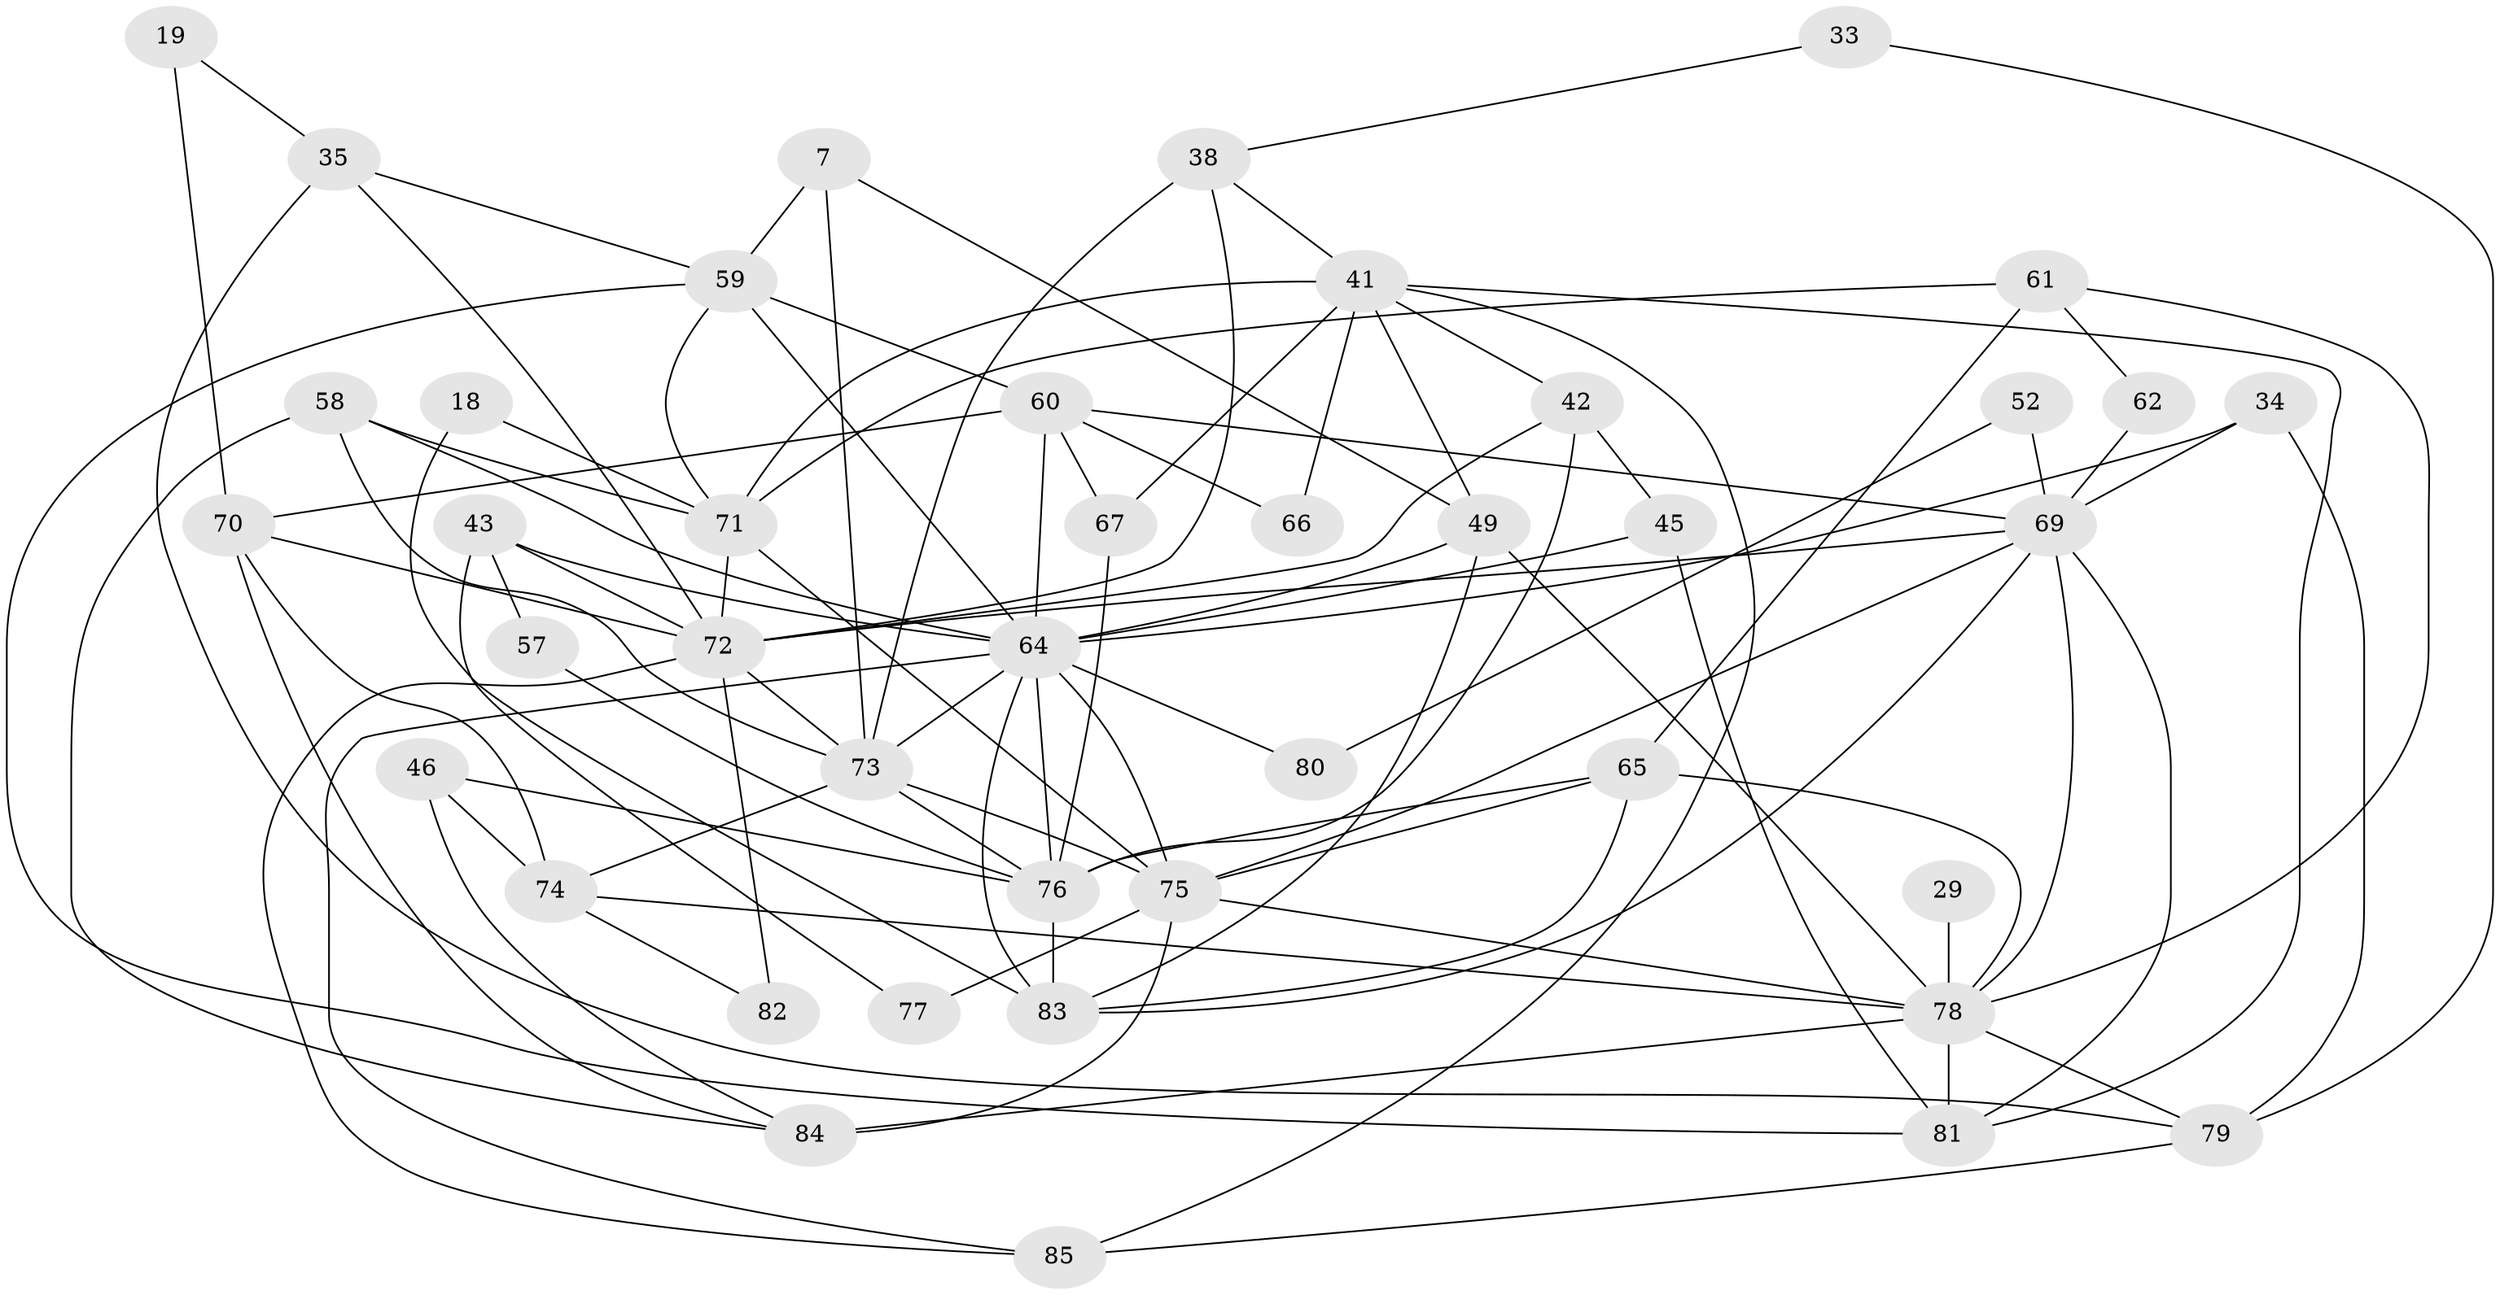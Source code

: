 // original degree distribution, {4: 0.27058823529411763, 5: 0.15294117647058825, 2: 0.1411764705882353, 3: 0.27058823529411763, 7: 0.07058823529411765, 6: 0.09411764705882353}
// Generated by graph-tools (version 1.1) at 2025/49/03/09/25 04:49:38]
// undirected, 42 vertices, 99 edges
graph export_dot {
graph [start="1"]
  node [color=gray90,style=filled];
  7;
  18;
  19;
  29;
  33;
  34 [super="+15"];
  35;
  38;
  41 [super="+32"];
  42 [super="+9"];
  43;
  45;
  46;
  49 [super="+40"];
  52;
  57;
  58;
  59 [super="+37"];
  60 [super="+14"];
  61;
  62;
  64 [super="+55+30+47"];
  65 [super="+4"];
  66;
  67;
  69 [super="+36"];
  70;
  71 [super="+39+8"];
  72 [super="+11+54"];
  73 [super="+63+44+68"];
  74 [super="+53"];
  75 [super="+5+48"];
  76 [super="+23"];
  77;
  78 [super="+56+12"];
  79;
  80;
  81 [super="+31"];
  82;
  83 [super="+25"];
  84;
  85 [super="+24"];
  7 -- 59;
  7 -- 49;
  7 -- 73;
  18 -- 71;
  18 -- 83;
  19 -- 35;
  19 -- 70;
  29 -- 78 [weight=2];
  33 -- 38;
  33 -- 79;
  34 -- 79 [weight=2];
  34 -- 69;
  34 -- 64;
  35 -- 59;
  35 -- 79;
  35 -- 72;
  38 -- 41 [weight=2];
  38 -- 72 [weight=2];
  38 -- 73 [weight=2];
  41 -- 49;
  41 -- 67;
  41 -- 81;
  41 -- 66;
  41 -- 42;
  41 -- 85;
  41 -- 71;
  42 -- 72 [weight=2];
  42 -- 45;
  42 -- 76 [weight=2];
  43 -- 57;
  43 -- 77;
  43 -- 64;
  43 -- 72;
  45 -- 64;
  45 -- 81;
  46 -- 84;
  46 -- 74;
  46 -- 76;
  49 -- 83 [weight=2];
  49 -- 64;
  49 -- 78;
  52 -- 80;
  52 -- 69;
  57 -- 76;
  58 -- 84;
  58 -- 64;
  58 -- 73;
  58 -- 71;
  59 -- 81;
  59 -- 64;
  59 -- 60 [weight=2];
  59 -- 71;
  60 -- 70 [weight=2];
  60 -- 66;
  60 -- 67;
  60 -- 64;
  60 -- 69;
  61 -- 71;
  61 -- 62;
  61 -- 65;
  61 -- 78;
  62 -- 69;
  64 -- 80 [weight=2];
  64 -- 83 [weight=3];
  64 -- 75 [weight=2];
  64 -- 76 [weight=2];
  64 -- 85;
  64 -- 73;
  65 -- 78;
  65 -- 83;
  65 -- 75;
  65 -- 76;
  67 -- 76;
  69 -- 83;
  69 -- 72 [weight=3];
  69 -- 75 [weight=3];
  69 -- 78 [weight=2];
  69 -- 81;
  70 -- 84;
  70 -- 72;
  70 -- 74;
  71 -- 75 [weight=2];
  71 -- 72;
  72 -- 85;
  72 -- 82 [weight=2];
  72 -- 73 [weight=2];
  73 -- 75 [weight=2];
  73 -- 74 [weight=2];
  73 -- 76;
  74 -- 82;
  74 -- 78;
  75 -- 84;
  75 -- 77;
  75 -- 78;
  76 -- 83;
  78 -- 81;
  78 -- 79;
  78 -- 84 [weight=2];
  79 -- 85;
}
